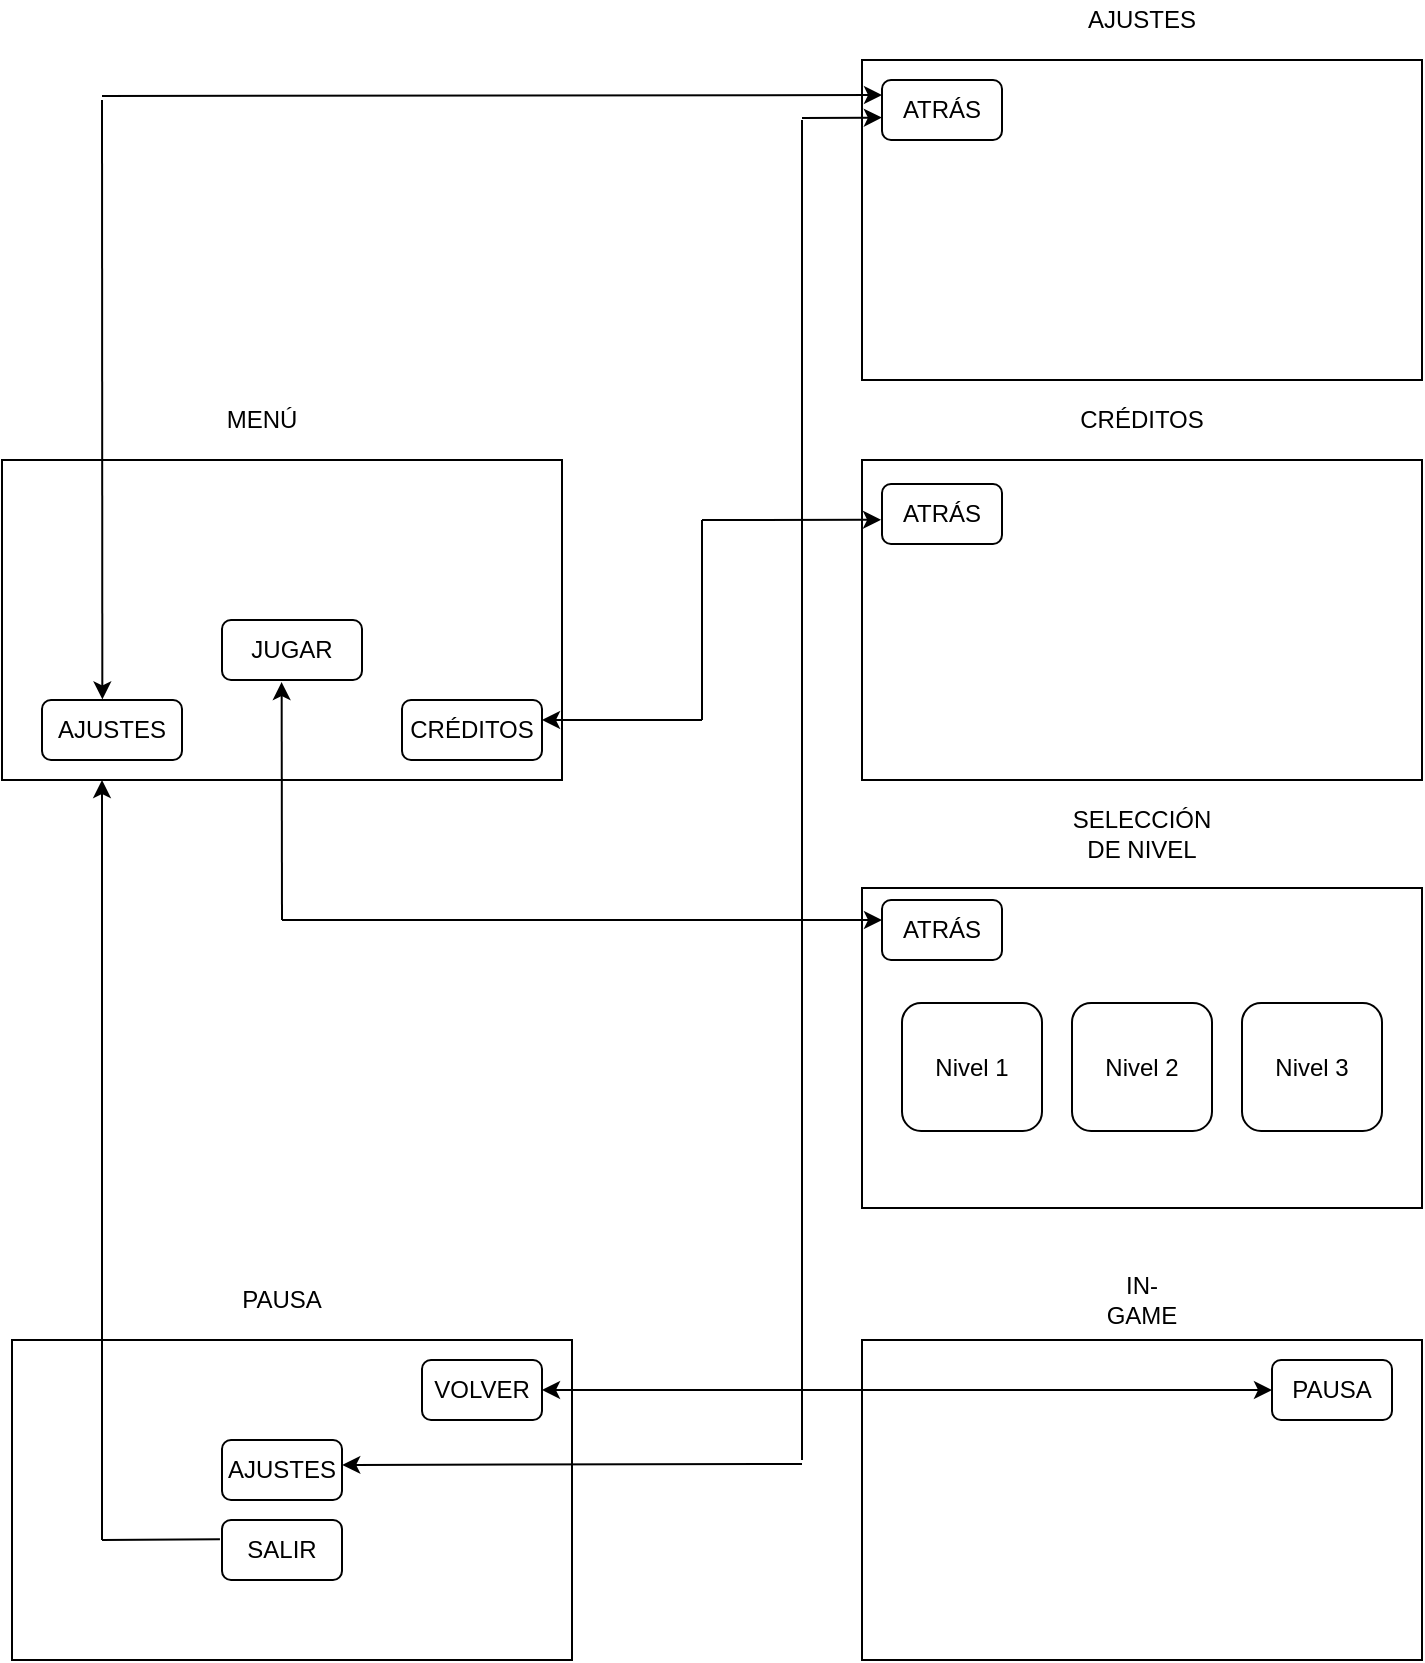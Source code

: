 <mxfile version="12.2.0" type="device" pages="1"><diagram id="EeKAcmP6VY8ak1RRdIUM" name="Page-1"><mxGraphModel dx="2347" dy="1218" grid="1" gridSize="10" guides="1" tooltips="1" connect="1" arrows="1" fold="1" page="1" pageScale="1" pageWidth="827" pageHeight="1169" math="0" shadow="0"><root><mxCell id="0"/><mxCell id="1" parent="0"/><mxCell id="3SmI6H3SUP7M3Z23EEoC-1" value="" style="rounded=0;whiteSpace=wrap;html=1;" vertex="1" parent="1"><mxGeometry x="50" y="280" width="280" height="160" as="geometry"/></mxCell><mxCell id="3SmI6H3SUP7M3Z23EEoC-2" value="" style="rounded=0;whiteSpace=wrap;html=1;" vertex="1" parent="1"><mxGeometry x="480" y="80" width="280" height="160" as="geometry"/></mxCell><mxCell id="3SmI6H3SUP7M3Z23EEoC-3" value="" style="rounded=0;whiteSpace=wrap;html=1;" vertex="1" parent="1"><mxGeometry x="480" y="280" width="280" height="160" as="geometry"/></mxCell><mxCell id="3SmI6H3SUP7M3Z23EEoC-4" value="" style="rounded=0;whiteSpace=wrap;html=1;" vertex="1" parent="1"><mxGeometry x="480" y="494" width="280" height="160" as="geometry"/></mxCell><mxCell id="3SmI6H3SUP7M3Z23EEoC-5" value="" style="rounded=0;whiteSpace=wrap;html=1;" vertex="1" parent="1"><mxGeometry x="480" y="720" width="280" height="160" as="geometry"/></mxCell><mxCell id="3SmI6H3SUP7M3Z23EEoC-6" value="MENÚ" style="text;html=1;strokeColor=none;fillColor=none;align=center;verticalAlign=middle;whiteSpace=wrap;rounded=0;" vertex="1" parent="1"><mxGeometry x="160" y="250" width="40" height="20" as="geometry"/></mxCell><mxCell id="3SmI6H3SUP7M3Z23EEoC-7" value="AJUSTES" style="text;html=1;strokeColor=none;fillColor=none;align=center;verticalAlign=middle;whiteSpace=wrap;rounded=0;" vertex="1" parent="1"><mxGeometry x="600" y="50" width="40" height="20" as="geometry"/></mxCell><mxCell id="3SmI6H3SUP7M3Z23EEoC-8" value="CRÉDITOS" style="text;html=1;strokeColor=none;fillColor=none;align=center;verticalAlign=middle;whiteSpace=wrap;rounded=0;" vertex="1" parent="1"><mxGeometry x="600" y="250" width="40" height="20" as="geometry"/></mxCell><mxCell id="3SmI6H3SUP7M3Z23EEoC-9" value="SELECCIÓN DE NIVEL" style="text;html=1;strokeColor=none;fillColor=none;align=center;verticalAlign=middle;whiteSpace=wrap;rounded=0;" vertex="1" parent="1"><mxGeometry x="600" y="457" width="40" height="20" as="geometry"/></mxCell><mxCell id="3SmI6H3SUP7M3Z23EEoC-10" value="IN-GAME" style="text;html=1;strokeColor=none;fillColor=none;align=center;verticalAlign=middle;whiteSpace=wrap;rounded=0;" vertex="1" parent="1"><mxGeometry x="600" y="690" width="40" height="20" as="geometry"/></mxCell><mxCell id="3SmI6H3SUP7M3Z23EEoC-13" value="" style="rounded=1;whiteSpace=wrap;html=1;" vertex="1" parent="1"><mxGeometry x="70" y="400" width="70" height="30" as="geometry"/></mxCell><mxCell id="3SmI6H3SUP7M3Z23EEoC-14" value="" style="rounded=1;whiteSpace=wrap;html=1;" vertex="1" parent="1"><mxGeometry x="160" y="360" width="70" height="30" as="geometry"/></mxCell><mxCell id="3SmI6H3SUP7M3Z23EEoC-15" value="" style="rounded=1;whiteSpace=wrap;html=1;" vertex="1" parent="1"><mxGeometry x="250" y="400" width="70" height="30" as="geometry"/></mxCell><mxCell id="3SmI6H3SUP7M3Z23EEoC-17" value="JUGAR" style="text;html=1;strokeColor=none;fillColor=none;align=center;verticalAlign=middle;whiteSpace=wrap;rounded=0;" vertex="1" parent="1"><mxGeometry x="175" y="365" width="40" height="20" as="geometry"/></mxCell><mxCell id="3SmI6H3SUP7M3Z23EEoC-18" value="AJUSTES" style="text;html=1;strokeColor=none;fillColor=none;align=center;verticalAlign=middle;whiteSpace=wrap;rounded=0;" vertex="1" parent="1"><mxGeometry x="85" y="405" width="40" height="20" as="geometry"/></mxCell><mxCell id="3SmI6H3SUP7M3Z23EEoC-19" value="CRÉDITOS" style="text;html=1;strokeColor=none;fillColor=none;align=center;verticalAlign=middle;whiteSpace=wrap;rounded=0;" vertex="1" parent="1"><mxGeometry x="265" y="405" width="40" height="20" as="geometry"/></mxCell><mxCell id="3SmI6H3SUP7M3Z23EEoC-26" value="" style="rounded=1;whiteSpace=wrap;html=1;" vertex="1" parent="1"><mxGeometry x="490" y="90" width="60" height="30" as="geometry"/></mxCell><mxCell id="3SmI6H3SUP7M3Z23EEoC-27" value="" style="rounded=1;whiteSpace=wrap;html=1;" vertex="1" parent="1"><mxGeometry x="490" y="292" width="60" height="30" as="geometry"/></mxCell><mxCell id="3SmI6H3SUP7M3Z23EEoC-28" value="" style="rounded=1;whiteSpace=wrap;html=1;" vertex="1" parent="1"><mxGeometry x="490" y="500" width="60" height="30" as="geometry"/></mxCell><mxCell id="3SmI6H3SUP7M3Z23EEoC-29" value="ATRÁS" style="text;html=1;strokeColor=none;fillColor=none;align=center;verticalAlign=middle;whiteSpace=wrap;rounded=0;" vertex="1" parent="1"><mxGeometry x="500" y="95" width="40" height="20" as="geometry"/></mxCell><mxCell id="3SmI6H3SUP7M3Z23EEoC-30" value="ATRÁS" style="text;html=1;strokeColor=none;fillColor=none;align=center;verticalAlign=middle;whiteSpace=wrap;rounded=0;" vertex="1" parent="1"><mxGeometry x="500" y="297" width="40" height="20" as="geometry"/></mxCell><mxCell id="3SmI6H3SUP7M3Z23EEoC-31" value="ATRÁS" style="text;html=1;strokeColor=none;fillColor=none;align=center;verticalAlign=middle;whiteSpace=wrap;rounded=0;" vertex="1" parent="1"><mxGeometry x="500" y="505" width="40" height="20" as="geometry"/></mxCell><mxCell id="3SmI6H3SUP7M3Z23EEoC-38" value="" style="endArrow=classic;html=1;entryX=-0.008;entryY=0.597;entryDx=0;entryDy=0;entryPerimeter=0;" edge="1" parent="1" target="3SmI6H3SUP7M3Z23EEoC-27"><mxGeometry width="50" height="50" relative="1" as="geometry"><mxPoint x="400" y="310" as="sourcePoint"/><mxPoint x="470" y="307" as="targetPoint"/></mxGeometry></mxCell><mxCell id="3SmI6H3SUP7M3Z23EEoC-39" value="" style="endArrow=none;html=1;" edge="1" parent="1"><mxGeometry width="50" height="50" relative="1" as="geometry"><mxPoint x="400" y="410" as="sourcePoint"/><mxPoint x="400" y="310" as="targetPoint"/></mxGeometry></mxCell><mxCell id="3SmI6H3SUP7M3Z23EEoC-40" value="" style="endArrow=classic;html=1;entryX=1;entryY=0.333;entryDx=0;entryDy=0;entryPerimeter=0;" edge="1" parent="1" target="3SmI6H3SUP7M3Z23EEoC-15"><mxGeometry width="50" height="50" relative="1" as="geometry"><mxPoint x="400" y="410" as="sourcePoint"/><mxPoint x="340" y="410" as="targetPoint"/></mxGeometry></mxCell><mxCell id="3SmI6H3SUP7M3Z23EEoC-41" value="" style="endArrow=classic;html=1;entryX=0.426;entryY=1.035;entryDx=0;entryDy=0;entryPerimeter=0;" edge="1" parent="1" target="3SmI6H3SUP7M3Z23EEoC-14"><mxGeometry width="50" height="50" relative="1" as="geometry"><mxPoint x="190" y="510" as="sourcePoint"/><mxPoint x="188" y="392" as="targetPoint"/></mxGeometry></mxCell><mxCell id="3SmI6H3SUP7M3Z23EEoC-43" value="" style="rounded=1;whiteSpace=wrap;html=1;" vertex="1" parent="1"><mxGeometry x="500" y="551.5" width="70" height="64" as="geometry"/></mxCell><mxCell id="3SmI6H3SUP7M3Z23EEoC-44" value="" style="rounded=1;whiteSpace=wrap;html=1;" vertex="1" parent="1"><mxGeometry x="585" y="551.5" width="70" height="64" as="geometry"/></mxCell><mxCell id="3SmI6H3SUP7M3Z23EEoC-45" value="" style="rounded=1;whiteSpace=wrap;html=1;" vertex="1" parent="1"><mxGeometry x="670" y="551.5" width="70" height="64" as="geometry"/></mxCell><mxCell id="3SmI6H3SUP7M3Z23EEoC-46" value="Nivel 1" style="text;html=1;strokeColor=none;fillColor=none;align=center;verticalAlign=middle;whiteSpace=wrap;rounded=0;" vertex="1" parent="1"><mxGeometry x="515" y="573.5" width="40" height="20" as="geometry"/></mxCell><mxCell id="3SmI6H3SUP7M3Z23EEoC-47" value="Nivel 2" style="text;html=1;strokeColor=none;fillColor=none;align=center;verticalAlign=middle;whiteSpace=wrap;rounded=0;" vertex="1" parent="1"><mxGeometry x="600" y="573.5" width="40" height="20" as="geometry"/></mxCell><mxCell id="3SmI6H3SUP7M3Z23EEoC-48" value="Nivel 3" style="text;html=1;strokeColor=none;fillColor=none;align=center;verticalAlign=middle;whiteSpace=wrap;rounded=0;" vertex="1" parent="1"><mxGeometry x="685" y="573.5" width="40" height="20" as="geometry"/></mxCell><mxCell id="3SmI6H3SUP7M3Z23EEoC-49" value="" style="endArrow=classic;html=1;entryX=0.431;entryY=-0.01;entryDx=0;entryDy=0;entryPerimeter=0;" edge="1" parent="1" target="3SmI6H3SUP7M3Z23EEoC-13"><mxGeometry width="50" height="50" relative="1" as="geometry"><mxPoint x="100" y="100" as="sourcePoint"/><mxPoint x="95" y="400" as="targetPoint"/></mxGeometry></mxCell><mxCell id="3SmI6H3SUP7M3Z23EEoC-50" value="" style="endArrow=classic;html=1;entryX=0;entryY=0.25;entryDx=0;entryDy=0;" edge="1" parent="1" target="3SmI6H3SUP7M3Z23EEoC-26"><mxGeometry width="50" height="50" relative="1" as="geometry"><mxPoint x="100" y="98" as="sourcePoint"/><mxPoint x="450" y="110" as="targetPoint"/></mxGeometry></mxCell><mxCell id="3SmI6H3SUP7M3Z23EEoC-51" value="" style="endArrow=classic;html=1;" edge="1" parent="1"><mxGeometry width="50" height="50" relative="1" as="geometry"><mxPoint x="190" y="510" as="sourcePoint"/><mxPoint x="490" y="510" as="targetPoint"/></mxGeometry></mxCell><mxCell id="3SmI6H3SUP7M3Z23EEoC-52" value="" style="rounded=0;whiteSpace=wrap;html=1;" vertex="1" parent="1"><mxGeometry x="55" y="720" width="280" height="160" as="geometry"/></mxCell><mxCell id="3SmI6H3SUP7M3Z23EEoC-53" value="PAUSA" style="text;html=1;strokeColor=none;fillColor=none;align=center;verticalAlign=middle;whiteSpace=wrap;rounded=0;" vertex="1" parent="1"><mxGeometry x="170" y="690" width="40" height="20" as="geometry"/></mxCell><mxCell id="3SmI6H3SUP7M3Z23EEoC-55" value="" style="rounded=1;whiteSpace=wrap;html=1;" vertex="1" parent="1"><mxGeometry x="685" y="730" width="60" height="30" as="geometry"/></mxCell><mxCell id="3SmI6H3SUP7M3Z23EEoC-56" value="PAUSA" style="text;html=1;strokeColor=none;fillColor=none;align=center;verticalAlign=middle;whiteSpace=wrap;rounded=0;" vertex="1" parent="1"><mxGeometry x="695" y="735" width="40" height="20" as="geometry"/></mxCell><mxCell id="3SmI6H3SUP7M3Z23EEoC-60" value="" style="rounded=1;whiteSpace=wrap;html=1;" vertex="1" parent="1"><mxGeometry x="260" y="730" width="60" height="30" as="geometry"/></mxCell><mxCell id="3SmI6H3SUP7M3Z23EEoC-61" value="VOLVER" style="text;html=1;strokeColor=none;fillColor=none;align=center;verticalAlign=middle;whiteSpace=wrap;rounded=0;" vertex="1" parent="1"><mxGeometry x="270" y="735" width="40" height="20" as="geometry"/></mxCell><mxCell id="3SmI6H3SUP7M3Z23EEoC-62" value="" style="endArrow=classic;startArrow=classic;html=1;entryX=0;entryY=0.5;entryDx=0;entryDy=0;exitX=1;exitY=0.5;exitDx=0;exitDy=0;" edge="1" parent="1" source="3SmI6H3SUP7M3Z23EEoC-60" target="3SmI6H3SUP7M3Z23EEoC-55"><mxGeometry width="50" height="50" relative="1" as="geometry"><mxPoint x="50" y="950" as="sourcePoint"/><mxPoint x="100" y="900" as="targetPoint"/></mxGeometry></mxCell><mxCell id="3SmI6H3SUP7M3Z23EEoC-64" value="" style="rounded=1;whiteSpace=wrap;html=1;" vertex="1" parent="1"><mxGeometry x="160" y="770" width="60" height="30" as="geometry"/></mxCell><mxCell id="3SmI6H3SUP7M3Z23EEoC-65" value="" style="rounded=1;whiteSpace=wrap;html=1;" vertex="1" parent="1"><mxGeometry x="160" y="810" width="60" height="30" as="geometry"/></mxCell><mxCell id="3SmI6H3SUP7M3Z23EEoC-67" value="AJUSTES" style="text;html=1;strokeColor=none;fillColor=none;align=center;verticalAlign=middle;whiteSpace=wrap;rounded=0;" vertex="1" parent="1"><mxGeometry x="170" y="775" width="40" height="20" as="geometry"/></mxCell><mxCell id="3SmI6H3SUP7M3Z23EEoC-68" value="SALIR" style="text;html=1;strokeColor=none;fillColor=none;align=center;verticalAlign=middle;whiteSpace=wrap;rounded=0;" vertex="1" parent="1"><mxGeometry x="170" y="815" width="40" height="20" as="geometry"/></mxCell><mxCell id="3SmI6H3SUP7M3Z23EEoC-69" value="" style="endArrow=classic;html=1;" edge="1" parent="1"><mxGeometry width="50" height="50" relative="1" as="geometry"><mxPoint x="100" y="820" as="sourcePoint"/><mxPoint x="100" y="440" as="targetPoint"/></mxGeometry></mxCell><mxCell id="3SmI6H3SUP7M3Z23EEoC-72" value="" style="endArrow=none;html=1;exitX=-0.017;exitY=0.322;exitDx=0;exitDy=0;exitPerimeter=0;" edge="1" parent="1" source="3SmI6H3SUP7M3Z23EEoC-65"><mxGeometry width="50" height="50" relative="1" as="geometry"><mxPoint x="100" y="820" as="sourcePoint"/><mxPoint x="100" y="820" as="targetPoint"/></mxGeometry></mxCell><mxCell id="3SmI6H3SUP7M3Z23EEoC-74" value="" style="endArrow=classic;html=1;entryX=1.002;entryY=0.415;entryDx=0;entryDy=0;entryPerimeter=0;" edge="1" parent="1" target="3SmI6H3SUP7M3Z23EEoC-64"><mxGeometry width="50" height="50" relative="1" as="geometry"><mxPoint x="450" y="782" as="sourcePoint"/><mxPoint x="190" y="900" as="targetPoint"/></mxGeometry></mxCell><mxCell id="3SmI6H3SUP7M3Z23EEoC-75" value="" style="endArrow=classic;html=1;entryX=-0.001;entryY=0.627;entryDx=0;entryDy=0;entryPerimeter=0;" edge="1" parent="1" target="3SmI6H3SUP7M3Z23EEoC-26"><mxGeometry width="50" height="50" relative="1" as="geometry"><mxPoint x="450" y="109" as="sourcePoint"/><mxPoint x="470" y="109" as="targetPoint"/></mxGeometry></mxCell><mxCell id="3SmI6H3SUP7M3Z23EEoC-76" value="" style="endArrow=none;html=1;" edge="1" parent="1"><mxGeometry width="50" height="50" relative="1" as="geometry"><mxPoint x="450" y="780" as="sourcePoint"/><mxPoint x="450" y="110" as="targetPoint"/></mxGeometry></mxCell></root></mxGraphModel></diagram></mxfile>